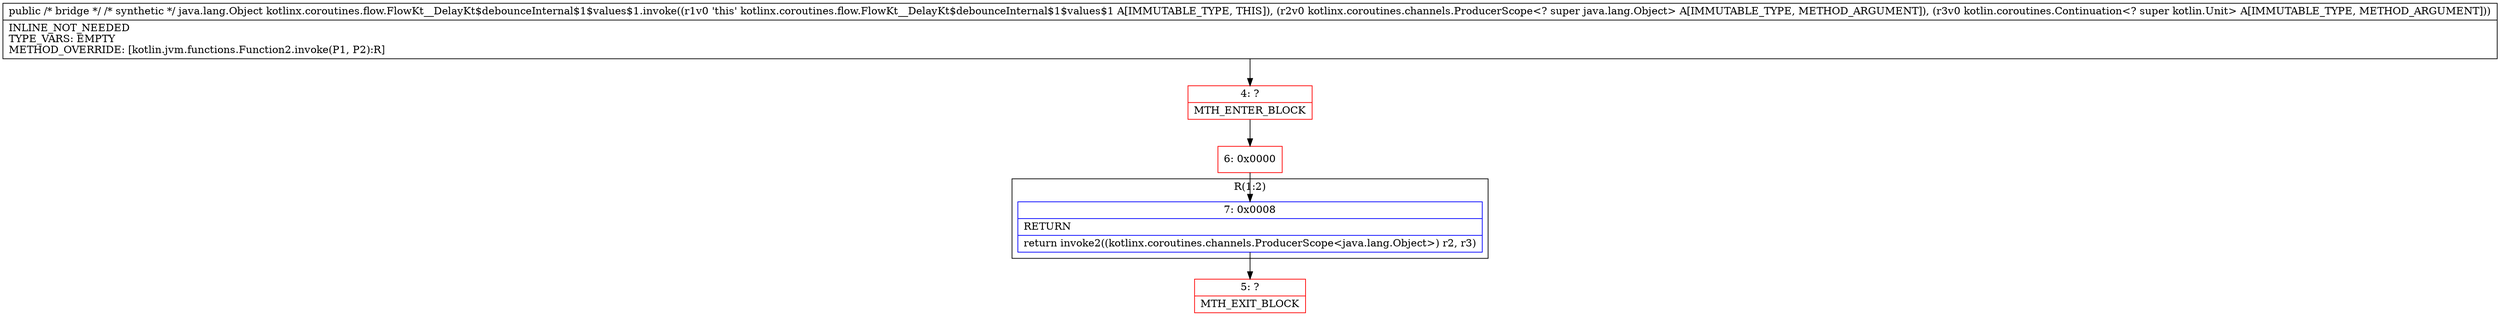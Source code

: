 digraph "CFG forkotlinx.coroutines.flow.FlowKt__DelayKt$debounceInternal$1$values$1.invoke(Ljava\/lang\/Object;Ljava\/lang\/Object;)Ljava\/lang\/Object;" {
subgraph cluster_Region_408835847 {
label = "R(1:2)";
node [shape=record,color=blue];
Node_7 [shape=record,label="{7\:\ 0x0008|RETURN\l|return invoke2((kotlinx.coroutines.channels.ProducerScope\<java.lang.Object\>) r2, r3)\l}"];
}
Node_4 [shape=record,color=red,label="{4\:\ ?|MTH_ENTER_BLOCK\l}"];
Node_6 [shape=record,color=red,label="{6\:\ 0x0000}"];
Node_5 [shape=record,color=red,label="{5\:\ ?|MTH_EXIT_BLOCK\l}"];
MethodNode[shape=record,label="{public \/* bridge *\/ \/* synthetic *\/ java.lang.Object kotlinx.coroutines.flow.FlowKt__DelayKt$debounceInternal$1$values$1.invoke((r1v0 'this' kotlinx.coroutines.flow.FlowKt__DelayKt$debounceInternal$1$values$1 A[IMMUTABLE_TYPE, THIS]), (r2v0 kotlinx.coroutines.channels.ProducerScope\<? super java.lang.Object\> A[IMMUTABLE_TYPE, METHOD_ARGUMENT]), (r3v0 kotlin.coroutines.Continuation\<? super kotlin.Unit\> A[IMMUTABLE_TYPE, METHOD_ARGUMENT]))  | INLINE_NOT_NEEDED\lTYPE_VARS: EMPTY\lMETHOD_OVERRIDE: [kotlin.jvm.functions.Function2.invoke(P1, P2):R]\l}"];
MethodNode -> Node_4;Node_7 -> Node_5;
Node_4 -> Node_6;
Node_6 -> Node_7;
}

